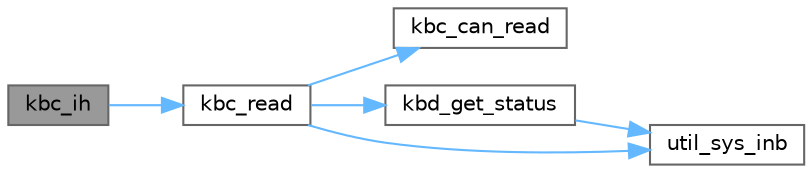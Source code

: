 digraph "kbc_ih"
{
 // LATEX_PDF_SIZE
  bgcolor="transparent";
  edge [fontname=Helvetica,fontsize=10,labelfontname=Helvetica,labelfontsize=10];
  node [fontname=Helvetica,fontsize=10,shape=box,height=0.2,width=0.4];
  rankdir="LR";
  Node1 [label="kbc_ih",height=0.2,width=0.4,color="gray40", fillcolor="grey60", style="filled", fontcolor="black",tooltip="Keyboard's interrupt handler."];
  Node1 -> Node2 [color="steelblue1",style="solid"];
  Node2 [label="kbc_read",height=0.2,width=0.4,color="grey40", fillcolor="white", style="filled",URL="$kbc_8c.html#aef6ef70e3fc1f34dfd977b3ac231b6c0",tooltip="This function reads the status of the KBC more completely."];
  Node2 -> Node3 [color="steelblue1",style="solid"];
  Node3 [label="kbc_can_read",height=0.2,width=0.4,color="grey40", fillcolor="white", style="filled",URL="$kbc_8c.html#a08a01750e27367718eca6d4cf23b69e2",tooltip="This function verifys if it is possible to read the status of the KBC."];
  Node2 -> Node4 [color="steelblue1",style="solid"];
  Node4 [label="kbd_get_status",height=0.2,width=0.4,color="grey40", fillcolor="white", style="filled",URL="$kbc_8c.html#a0cd424c16589e6f4f988d74d6d762635",tooltip="This function reads the status of the KBC."];
  Node4 -> Node5 [color="steelblue1",style="solid"];
  Node5 [label="util_sys_inb",height=0.2,width=0.4,color="grey40", fillcolor="white", style="filled",URL="$utils_8c.html#a79a031a8611f5b2d6afa4158e92b0fb4",tooltip=" "];
  Node2 -> Node5 [color="steelblue1",style="solid"];
}
